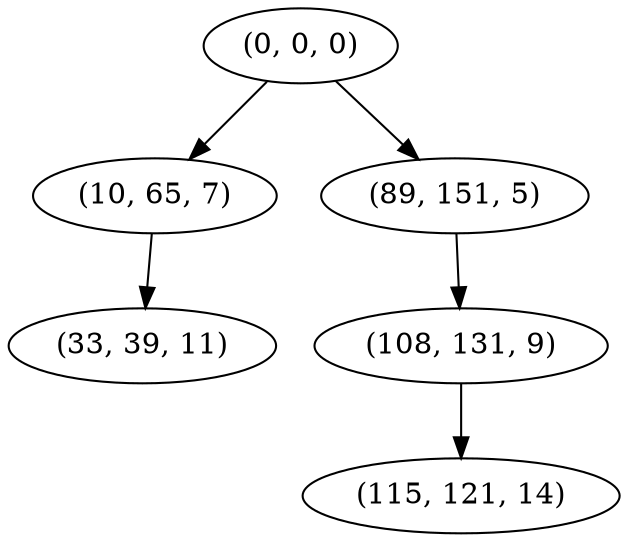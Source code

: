 digraph tree {
    "(0, 0, 0)";
    "(10, 65, 7)";
    "(33, 39, 11)";
    "(89, 151, 5)";
    "(108, 131, 9)";
    "(115, 121, 14)";
    "(0, 0, 0)" -> "(10, 65, 7)";
    "(0, 0, 0)" -> "(89, 151, 5)";
    "(10, 65, 7)" -> "(33, 39, 11)";
    "(89, 151, 5)" -> "(108, 131, 9)";
    "(108, 131, 9)" -> "(115, 121, 14)";
}
